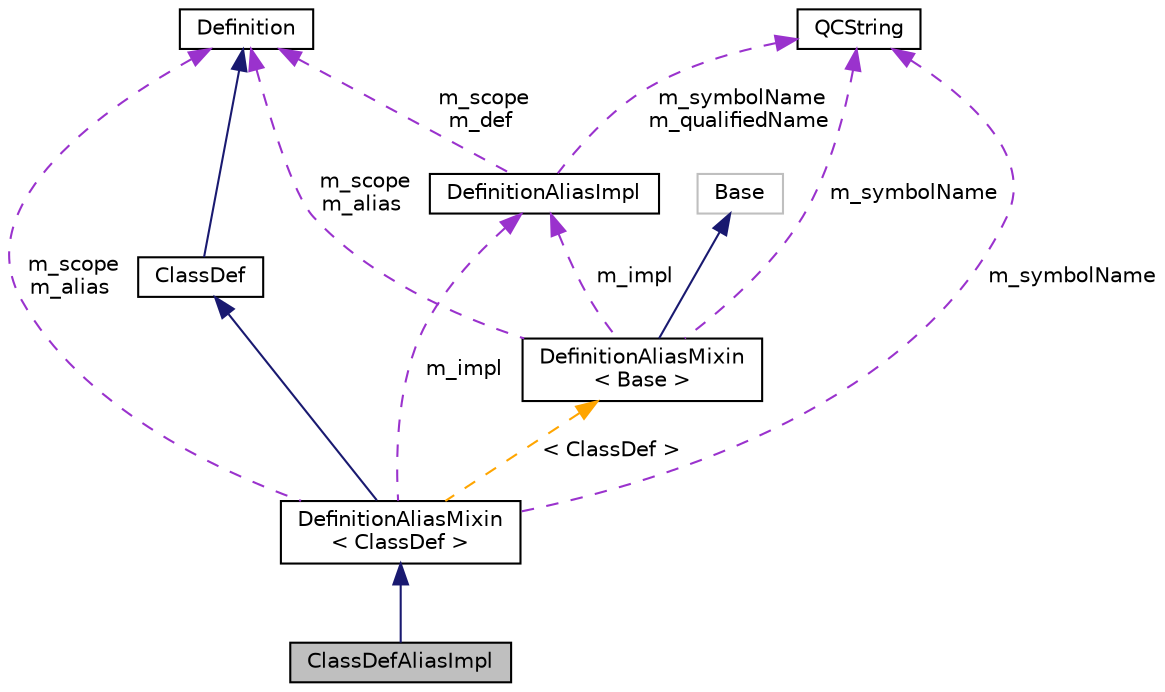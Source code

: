 digraph "ClassDefAliasImpl"
{
 // INTERACTIVE_SVG=YES
 // LATEX_PDF_SIZE
  edge [fontname="Helvetica",fontsize="10",labelfontname="Helvetica",labelfontsize="10"];
  node [fontname="Helvetica",fontsize="10",shape=record];
  Node1 [label="ClassDefAliasImpl",height=0.2,width=0.4,color="black", fillcolor="grey75", style="filled", fontcolor="black",tooltip=" "];
  Node2 -> Node1 [dir="back",color="midnightblue",fontsize="10",style="solid",fontname="Helvetica"];
  Node2 [label="DefinitionAliasMixin\l\< ClassDef \>",height=0.2,width=0.4,color="black", fillcolor="white", style="filled",URL="$d8/d83/class_definition_alias_mixin.html",tooltip=" "];
  Node3 -> Node2 [dir="back",color="midnightblue",fontsize="10",style="solid",fontname="Helvetica"];
  Node3 [label="ClassDef",height=0.2,width=0.4,color="black", fillcolor="white", style="filled",URL="$d1/dcf/class_class_def.html",tooltip="A abstract class representing of a compound symbol."];
  Node4 -> Node3 [dir="back",color="midnightblue",fontsize="10",style="solid",fontname="Helvetica"];
  Node4 [label="Definition",height=0.2,width=0.4,color="black", fillcolor="white", style="filled",URL="$d5/dcc/class_definition.html",tooltip="The common base class of all entity definitions found in the sources."];
  Node5 -> Node2 [dir="back",color="darkorchid3",fontsize="10",style="dashed",label=" m_symbolName" ,fontname="Helvetica"];
  Node5 [label="QCString",height=0.2,width=0.4,color="black", fillcolor="white", style="filled",URL="$d9/d45/class_q_c_string.html",tooltip="This is an alternative implementation of QCString."];
  Node6 -> Node2 [dir="back",color="darkorchid3",fontsize="10",style="dashed",label=" m_impl" ,fontname="Helvetica"];
  Node6 [label="DefinitionAliasImpl",height=0.2,width=0.4,color="black", fillcolor="white", style="filled",URL="$d0/d58/class_definition_alias_impl.html",tooltip=" "];
  Node5 -> Node6 [dir="back",color="darkorchid3",fontsize="10",style="dashed",label=" m_symbolName\nm_qualifiedName" ,fontname="Helvetica"];
  Node4 -> Node6 [dir="back",color="darkorchid3",fontsize="10",style="dashed",label=" m_scope\nm_def" ,fontname="Helvetica"];
  Node4 -> Node2 [dir="back",color="darkorchid3",fontsize="10",style="dashed",label=" m_scope\nm_alias" ,fontname="Helvetica"];
  Node7 -> Node2 [dir="back",color="orange",fontsize="10",style="dashed",label=" \< ClassDef \>" ,fontname="Helvetica"];
  Node7 [label="DefinitionAliasMixin\l\< Base \>",height=0.2,width=0.4,color="black", fillcolor="white", style="filled",URL="$d8/d83/class_definition_alias_mixin.html",tooltip=" "];
  Node8 -> Node7 [dir="back",color="midnightblue",fontsize="10",style="solid",fontname="Helvetica"];
  Node8 [label="Base",height=0.2,width=0.4,color="grey75", fillcolor="white", style="filled",tooltip=" "];
  Node5 -> Node7 [dir="back",color="darkorchid3",fontsize="10",style="dashed",label=" m_symbolName" ,fontname="Helvetica"];
  Node6 -> Node7 [dir="back",color="darkorchid3",fontsize="10",style="dashed",label=" m_impl" ,fontname="Helvetica"];
  Node4 -> Node7 [dir="back",color="darkorchid3",fontsize="10",style="dashed",label=" m_scope\nm_alias" ,fontname="Helvetica"];
}

